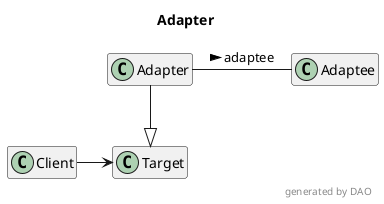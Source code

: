 @startuml design-pattern

title Adapter

hide empty members
skinparam shadowing false


Client -> Target
Adapter --|> Target
Adapter - Adaptee : adaptee >


right footer generated by DAO
@enduml